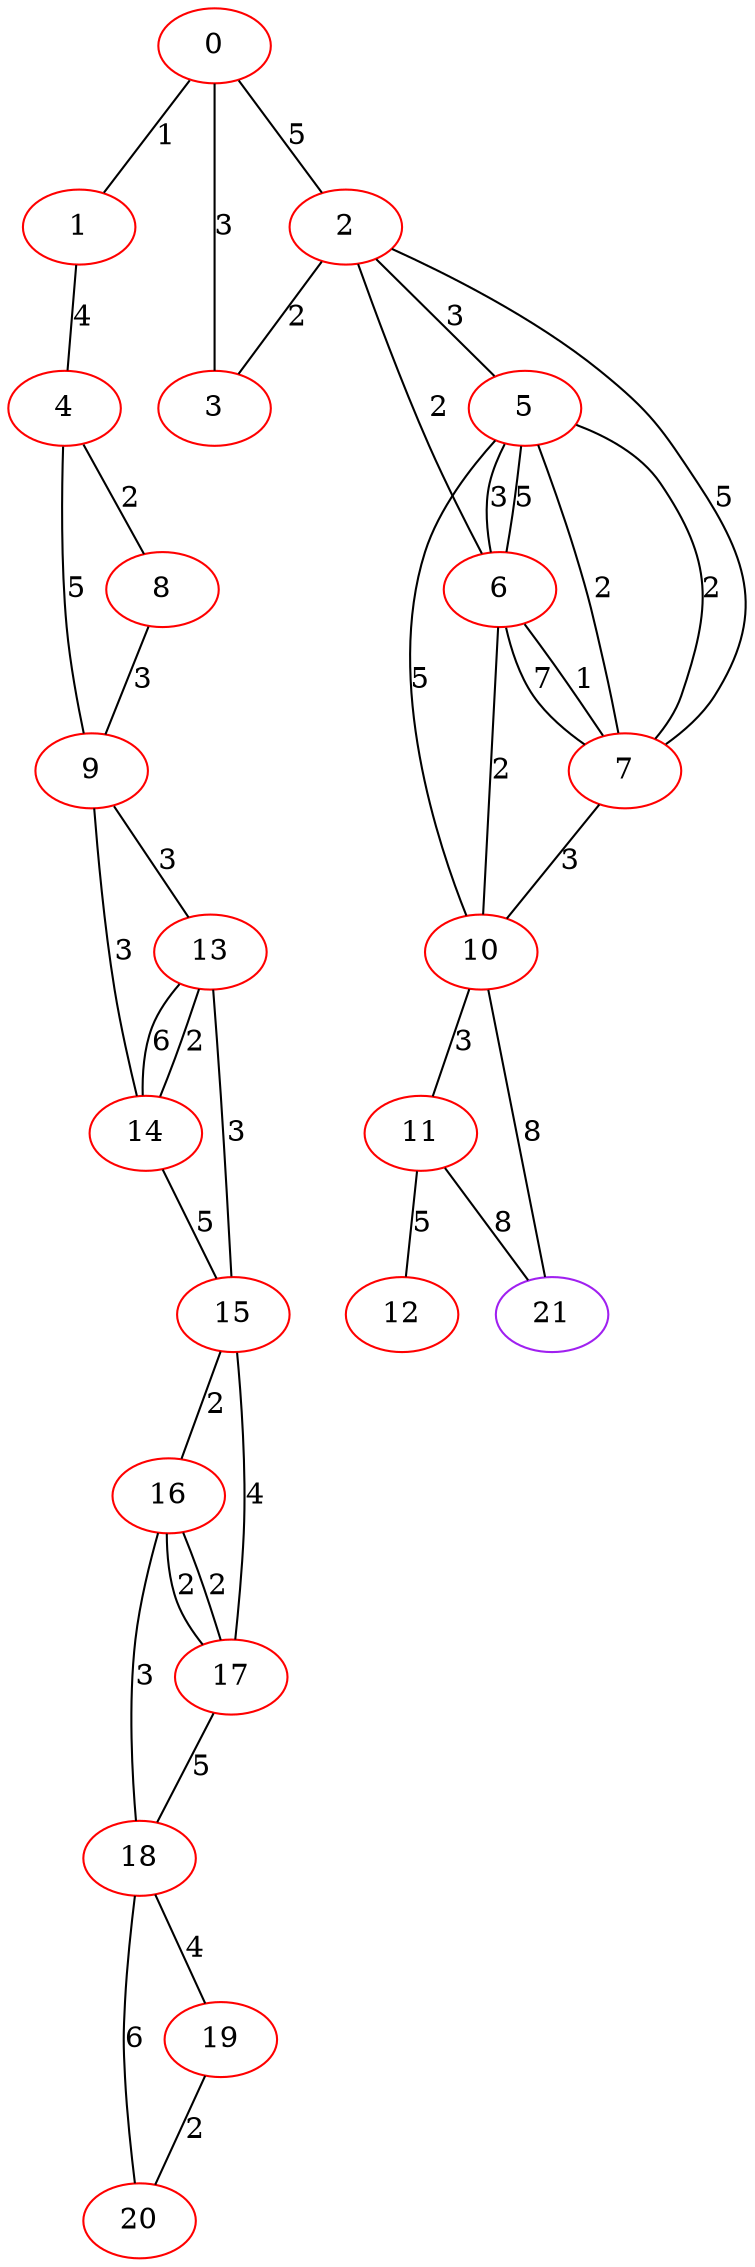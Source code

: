 graph "" {
0 [color=red, weight=1];
1 [color=red, weight=1];
2 [color=red, weight=1];
3 [color=red, weight=1];
4 [color=red, weight=1];
5 [color=red, weight=1];
6 [color=red, weight=1];
7 [color=red, weight=1];
8 [color=red, weight=1];
9 [color=red, weight=1];
10 [color=red, weight=1];
11 [color=red, weight=1];
12 [color=red, weight=1];
13 [color=red, weight=1];
14 [color=red, weight=1];
15 [color=red, weight=1];
16 [color=red, weight=1];
17 [color=red, weight=1];
18 [color=red, weight=1];
19 [color=red, weight=1];
20 [color=red, weight=1];
21 [color=purple, weight=4];
0 -- 1  [key=0, label=1];
0 -- 2  [key=0, label=5];
0 -- 3  [key=0, label=3];
1 -- 4  [key=0, label=4];
2 -- 3  [key=0, label=2];
2 -- 5  [key=0, label=3];
2 -- 6  [key=0, label=2];
2 -- 7  [key=0, label=5];
4 -- 8  [key=0, label=2];
4 -- 9  [key=0, label=5];
5 -- 10  [key=0, label=5];
5 -- 6  [key=0, label=5];
5 -- 6  [key=1, label=3];
5 -- 7  [key=0, label=2];
5 -- 7  [key=1, label=2];
6 -- 10  [key=0, label=2];
6 -- 7  [key=0, label=7];
6 -- 7  [key=1, label=1];
7 -- 10  [key=0, label=3];
8 -- 9  [key=0, label=3];
9 -- 13  [key=0, label=3];
9 -- 14  [key=0, label=3];
10 -- 11  [key=0, label=3];
10 -- 21  [key=0, label=8];
11 -- 12  [key=0, label=5];
11 -- 21  [key=0, label=8];
13 -- 14  [key=0, label=2];
13 -- 14  [key=1, label=6];
13 -- 15  [key=0, label=3];
14 -- 15  [key=0, label=5];
15 -- 16  [key=0, label=2];
15 -- 17  [key=0, label=4];
16 -- 17  [key=0, label=2];
16 -- 17  [key=1, label=2];
16 -- 18  [key=0, label=3];
17 -- 18  [key=0, label=5];
18 -- 19  [key=0, label=4];
18 -- 20  [key=0, label=6];
19 -- 20  [key=0, label=2];
}
